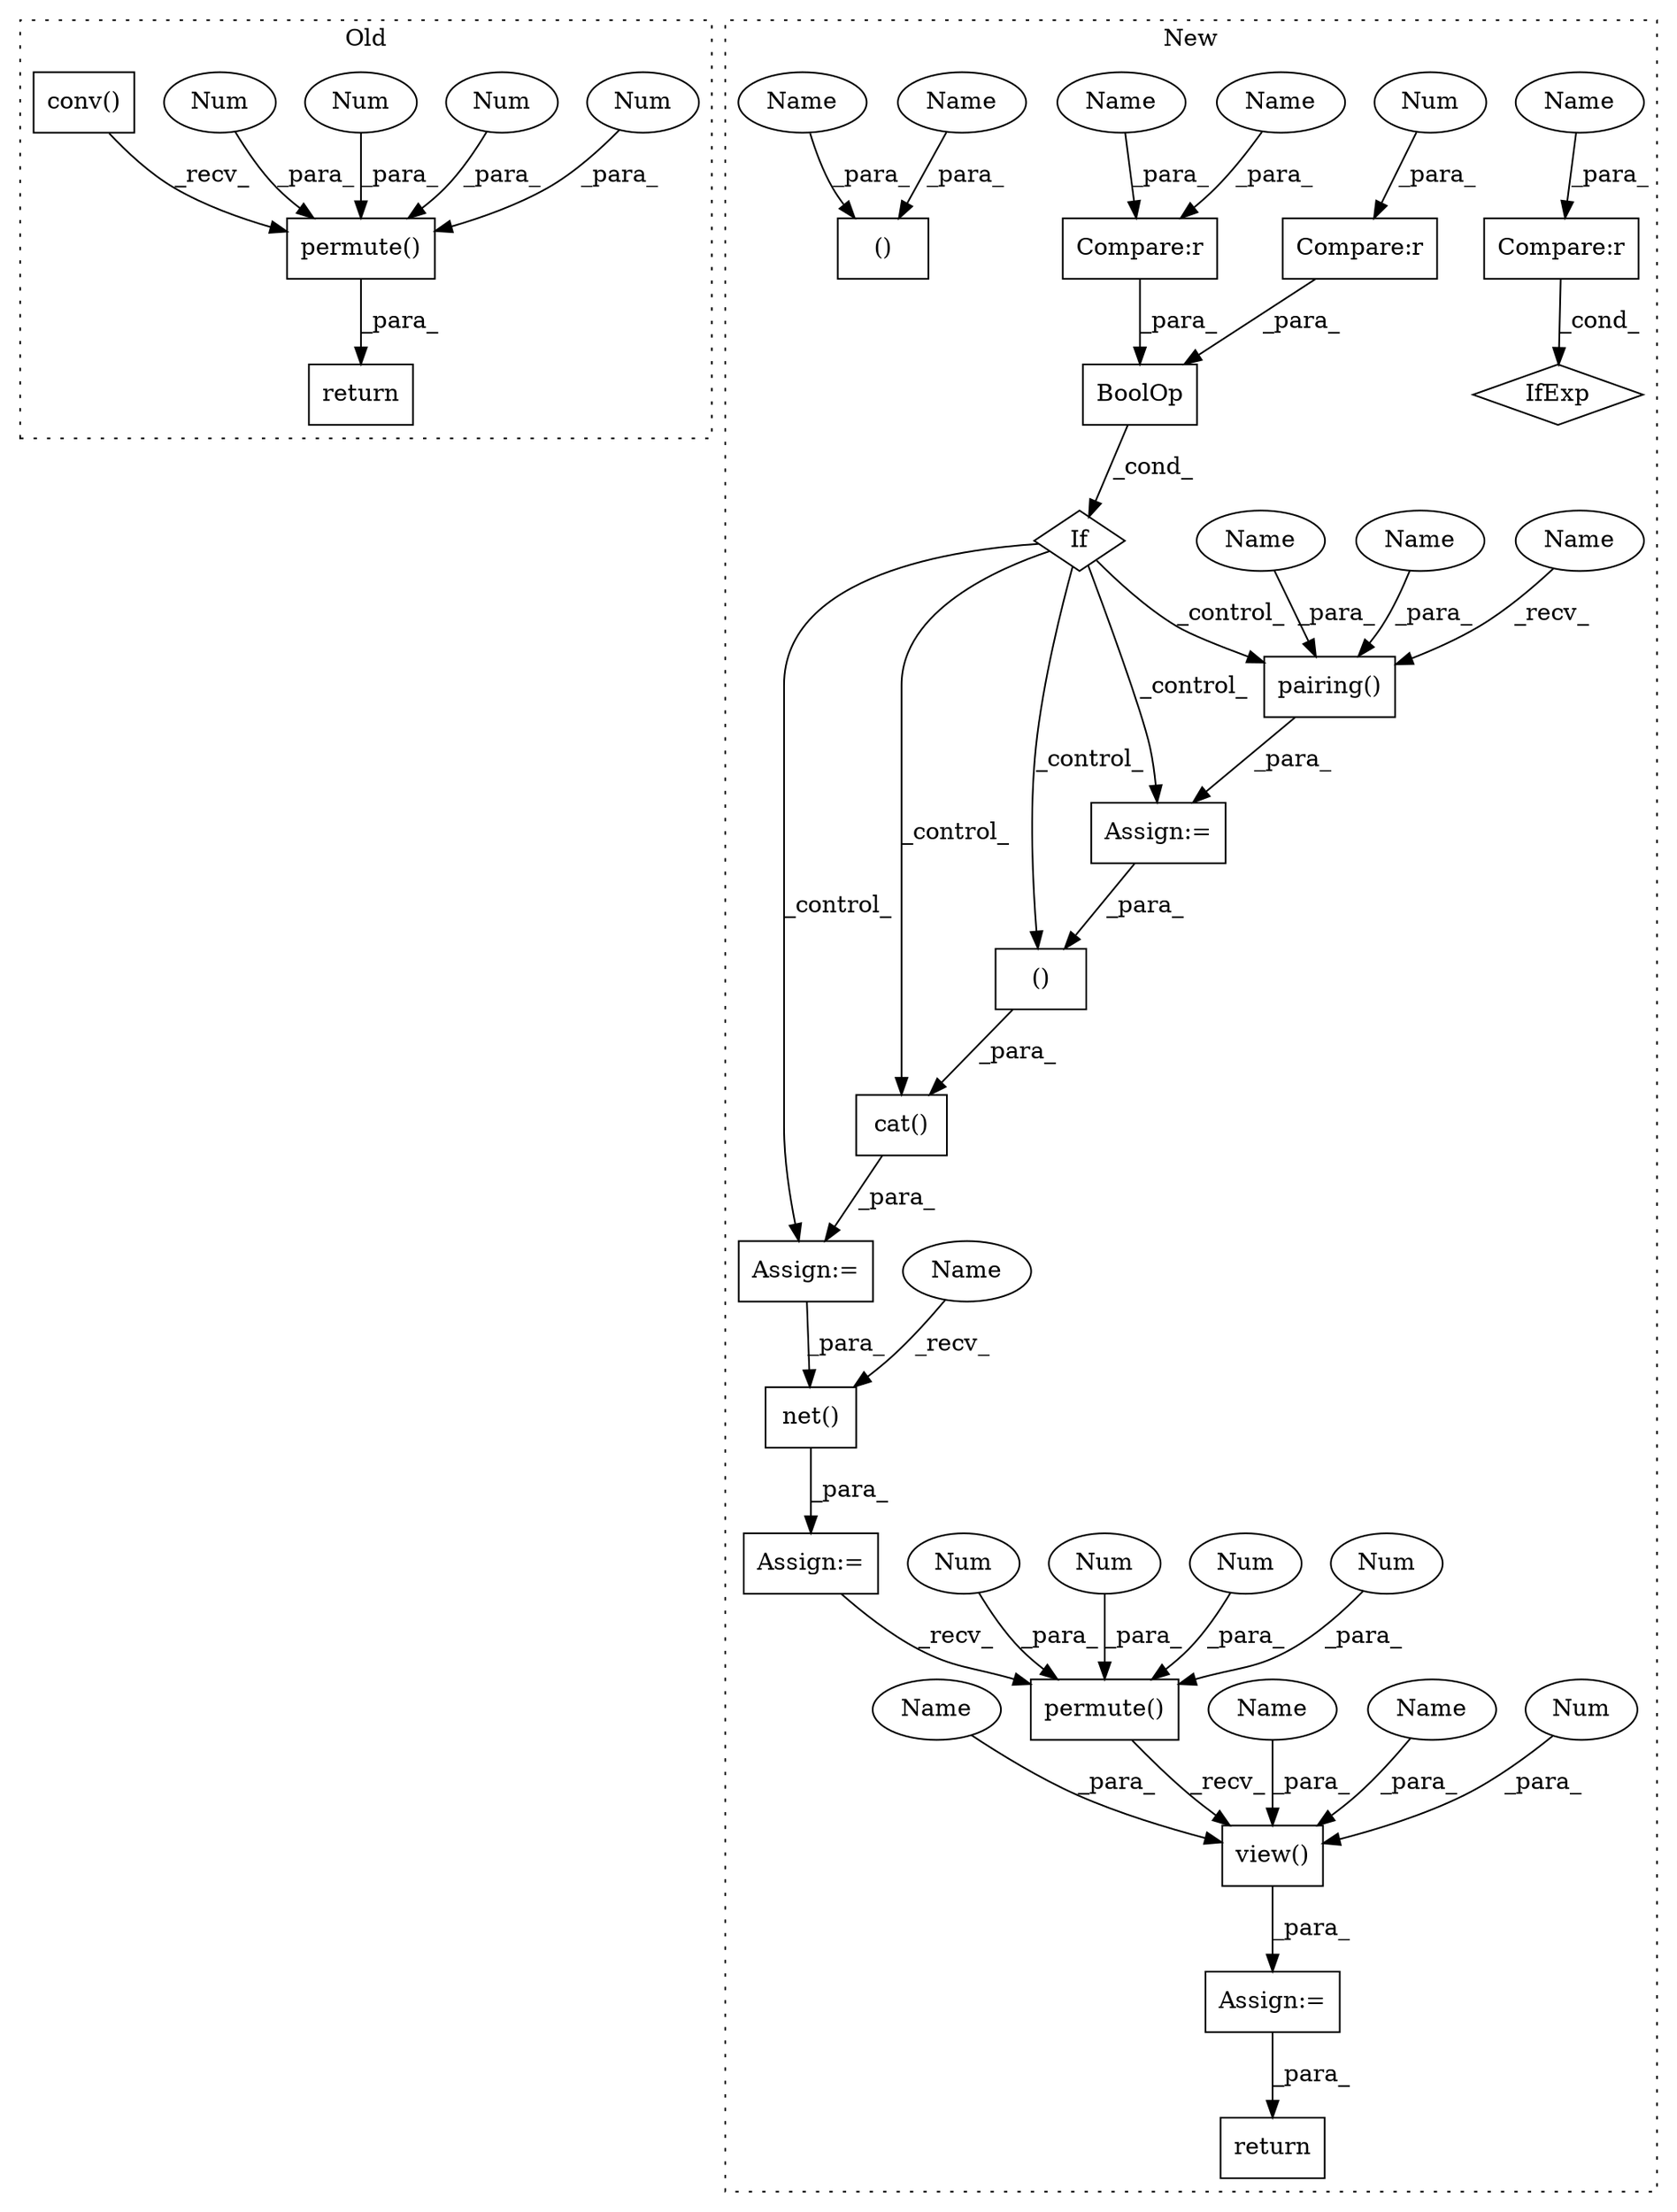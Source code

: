 digraph G {
subgraph cluster0 {
1 [label="return" a="93" s="3399" l="7" shape="box"];
8 [label="permute()" a="75" s="3351,3371" l="10,1" shape="box"];
9 [label="Num" a="76" s="3361" l="1" shape="ellipse"];
10 [label="Num" a="76" s="3367" l="1" shape="ellipse"];
11 [label="Num" a="76" s="3370" l="1" shape="ellipse"];
12 [label="Num" a="76" s="3364" l="1" shape="ellipse"];
30 [label="conv()" a="75" s="3326,3337" l="10,1" shape="box"];
label = "Old";
style="dotted";
}
subgraph cluster1 {
2 [label="permute()" a="75" s="8086,8106" l="10,1" shape="box"];
3 [label="Num" a="76" s="8099" l="1" shape="ellipse"];
4 [label="Num" a="76" s="8102" l="1" shape="ellipse"];
5 [label="Num" a="76" s="8096" l="1" shape="ellipse"];
6 [label="return" a="93" s="8154" l="7" shape="box"];
7 [label="Num" a="76" s="8105" l="1" shape="ellipse"];
13 [label="Assign:=" a="68" s="8083" l="3" shape="box"];
14 [label="()" a="54" s="8002" l="3" shape="box"];
15 [label="If" a="96" s="7813,7856" l="3,14" shape="diamond"];
16 [label="Compare:r" a="40" s="7838" l="18" shape="box"];
17 [label="pairing()" a="75" s="7879,7906" l="13,36" shape="box"];
18 [label="Compare:r" a="40" s="7816" l="17" shape="box"];
19 [label="Num" a="76" s="7832" l="1" shape="ellipse"];
20 [label="view()" a="75" s="8086,8124" l="27,1" shape="box"];
21 [label="Num" a="76" s="8122" l="2" shape="ellipse"];
22 [label="BoolOp" a="72" s="7816" l="40" shape="box"];
23 [label="cat()" a="75" s="7985,8006" l="10,8" shape="box"];
24 [label="Assign:=" a="68" s="7982" l="3" shape="box"];
25 [label="Assign:=" a="68" s="7876" l="3" shape="box"];
26 [label="Compare:r" a="40" s="7635" l="11" shape="box"];
27 [label="IfExp" a="51" s="7631,7646" l="4,6" shape="diamond"];
28 [label="()" a="54" s="7704" l="6" shape="box"];
29 [label="net()" a="75" s="8062,8072" l="9,1" shape="box"];
31 [label="Assign:=" a="68" s="8059" l="3" shape="box"];
32 [label="Name" a="87" s="7852" l="4" shape="ellipse"];
33 [label="Name" a="87" s="7642" l="4" shape="ellipse"];
34 [label="Name" a="87" s="7900" l="6" shape="ellipse"];
35 [label="Name" a="87" s="7838" l="6" shape="ellipse"];
36 [label="Name" a="87" s="7892" l="6" shape="ellipse"];
37 [label="Name" a="87" s="7706" l="1" shape="ellipse"];
38 [label="Name" a="87" s="8116" l="1" shape="ellipse"];
39 [label="Name" a="87" s="8119" l="1" shape="ellipse"];
40 [label="Name" a="87" s="8062" l="4" shape="ellipse"];
41 [label="Name" a="87" s="7879" l="4" shape="ellipse"];
42 [label="Name" a="87" s="7703" l="1" shape="ellipse"];
43 [label="Name" a="87" s="8113" l="1" shape="ellipse"];
label = "New";
style="dotted";
}
2 -> 20 [label="_recv_"];
3 -> 2 [label="_para_"];
4 -> 2 [label="_para_"];
5 -> 2 [label="_para_"];
7 -> 2 [label="_para_"];
8 -> 1 [label="_para_"];
9 -> 8 [label="_para_"];
10 -> 8 [label="_para_"];
11 -> 8 [label="_para_"];
12 -> 8 [label="_para_"];
13 -> 6 [label="_para_"];
14 -> 23 [label="_para_"];
15 -> 17 [label="_control_"];
15 -> 24 [label="_control_"];
15 -> 14 [label="_control_"];
15 -> 23 [label="_control_"];
15 -> 25 [label="_control_"];
16 -> 22 [label="_para_"];
17 -> 25 [label="_para_"];
18 -> 22 [label="_para_"];
19 -> 18 [label="_para_"];
20 -> 13 [label="_para_"];
21 -> 20 [label="_para_"];
22 -> 15 [label="_cond_"];
23 -> 24 [label="_para_"];
24 -> 29 [label="_para_"];
25 -> 14 [label="_para_"];
26 -> 27 [label="_cond_"];
29 -> 31 [label="_para_"];
30 -> 8 [label="_recv_"];
31 -> 2 [label="_recv_"];
32 -> 16 [label="_para_"];
33 -> 26 [label="_para_"];
34 -> 17 [label="_para_"];
35 -> 16 [label="_para_"];
36 -> 17 [label="_para_"];
37 -> 28 [label="_para_"];
38 -> 20 [label="_para_"];
39 -> 20 [label="_para_"];
40 -> 29 [label="_recv_"];
41 -> 17 [label="_recv_"];
42 -> 28 [label="_para_"];
43 -> 20 [label="_para_"];
}